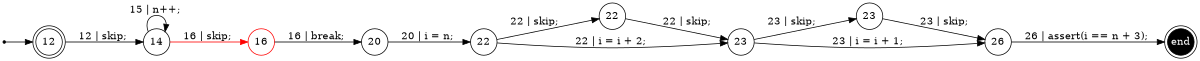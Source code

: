digraph finite_state_machine {
	rankdir=LR
	size="8,5"
	93824994230640 [label = 12, shape = doublecircle, fixedsize = true]; 
	s93824994230640 [shape = point];
	e93824994234208 [shape = doublecircle, fixedsize = true, style = filled, fillcolor = black, fontcolor = white,  label = end];
	 93824994230800 [label = 14, shape = circle, fixedsize = true ];
	 93824994231936 [label = 16, shape = circle, color = red, fixedsize = true ];
	 93824994231424 [label = 20, shape = circle, fixedsize = true ];
	 93824994232336 [label = 22, shape = circle, fixedsize = true ];
	 93824994233136 [label = 22, shape = circle, fixedsize = true ];
	 93824994237552 [label = 23, shape = circle, fixedsize = true ];
	 93824994234784 [label = 23, shape = circle, fixedsize = true ];
	 93824994234208 [label = 26, shape = circle, fixedsize = true ];
	s93824994230640 -> 93824994230640;
	93824994230640 -> 93824994230800 [ label = "12 | skip; "];
	93824994230800 -> 93824994230800 [ label = "15 | n++; "];
	93824994230800 -> 93824994231936 [color = red, label = "16 | skip; "];
	93824994231936 -> 93824994231424 [ label = "16 | break; "];
	93824994231424 -> 93824994232336 [ label = "20 | i = n; "];
	93824994232336 -> 93824994237552 [ label = "22 | i = i + 2; "];
	93824994232336 -> 93824994233136 [ label = "22 | skip; "];
	93824994233136 -> 93824994237552 [ label = "22 | skip; "];
	93824994237552 -> 93824994234208 [ label = "23 | i = i + 1; "];
	93824994237552 -> 93824994234784 [ label = "23 | skip; "];
	93824994234784 -> 93824994234208 [ label = "23 | skip; "];
	93824994234208 -> e93824994234208 [ label = "26 | assert(i == n + 3); "];
}